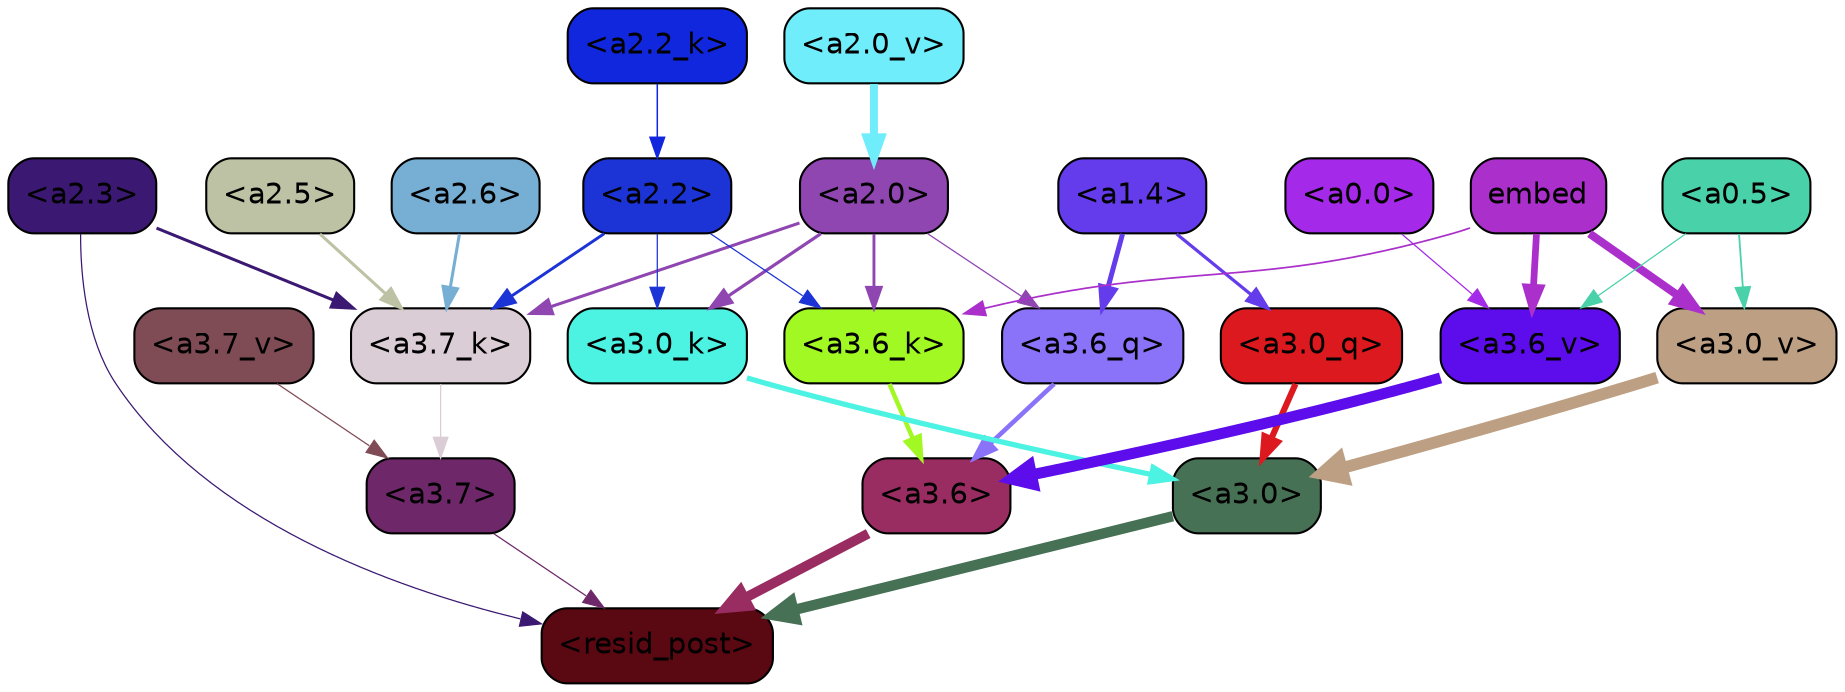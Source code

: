 strict digraph "" {
	graph [bgcolor=transparent,
		layout=dot,
		overlap=false,
		splines=true
	];
	"<a3.7>"	[color=black,
		fillcolor="#6e286a",
		fontname=Helvetica,
		shape=box,
		style="filled, rounded"];
	"<resid_post>"	[color=black,
		fillcolor="#5a0811",
		fontname=Helvetica,
		shape=box,
		style="filled, rounded"];
	"<a3.7>" -> "<resid_post>"	[color="#6e286a",
		penwidth=0.6];
	"<a3.6>"	[color=black,
		fillcolor="#992d62",
		fontname=Helvetica,
		shape=box,
		style="filled, rounded"];
	"<a3.6>" -> "<resid_post>"	[color="#992d62",
		penwidth=4.749041676521301];
	"<a3.0>"	[color=black,
		fillcolor="#477155",
		fontname=Helvetica,
		shape=box,
		style="filled, rounded"];
	"<a3.0>" -> "<resid_post>"	[color="#477155",
		penwidth=5.004215121269226];
	"<a2.3>"	[color=black,
		fillcolor="#3b1972",
		fontname=Helvetica,
		shape=box,
		style="filled, rounded"];
	"<a2.3>" -> "<resid_post>"	[color="#3b1972",
		penwidth=0.6];
	"<a3.7_k>"	[color=black,
		fillcolor="#dbcdd6",
		fontname=Helvetica,
		shape=box,
		style="filled, rounded"];
	"<a2.3>" -> "<a3.7_k>"	[color="#3b1972",
		penwidth=1.4559586644172668];
	"<a3.6_q>"	[color=black,
		fillcolor="#8b73f9",
		fontname=Helvetica,
		shape=box,
		style="filled, rounded"];
	"<a3.6_q>" -> "<a3.6>"	[color="#8b73f9",
		penwidth=2.199681341648102];
	"<a3.0_q>"	[color=black,
		fillcolor="#dc191e",
		fontname=Helvetica,
		shape=box,
		style="filled, rounded"];
	"<a3.0_q>" -> "<a3.0>"	[color="#dc191e",
		penwidth=2.9459195733070374];
	"<a3.7_k>" -> "<a3.7>"	[color="#dbcdd6",
		penwidth=0.6];
	"<a3.6_k>"	[color=black,
		fillcolor="#a1f823",
		fontname=Helvetica,
		shape=box,
		style="filled, rounded"];
	"<a3.6_k>" -> "<a3.6>"	[color="#a1f823",
		penwidth=2.13908451795578];
	"<a3.0_k>"	[color=black,
		fillcolor="#4cf3e3",
		fontname=Helvetica,
		shape=box,
		style="filled, rounded"];
	"<a3.0_k>" -> "<a3.0>"	[color="#4cf3e3",
		penwidth=2.520303964614868];
	"<a3.7_v>"	[color=black,
		fillcolor="#7f4c56",
		fontname=Helvetica,
		shape=box,
		style="filled, rounded"];
	"<a3.7_v>" -> "<a3.7>"	[color="#7f4c56",
		penwidth=0.6];
	"<a3.6_v>"	[color=black,
		fillcolor="#5d0deb",
		fontname=Helvetica,
		shape=box,
		style="filled, rounded"];
	"<a3.6_v>" -> "<a3.6>"	[color="#5d0deb",
		penwidth=5.297133803367615];
	"<a3.0_v>"	[color=black,
		fillcolor="#bd9f83",
		fontname=Helvetica,
		shape=box,
		style="filled, rounded"];
	"<a3.0_v>" -> "<a3.0>"	[color="#bd9f83",
		penwidth=5.680712580680847];
	"<a2.0>"	[color=black,
		fillcolor="#8f46b1",
		fontname=Helvetica,
		shape=box,
		style="filled, rounded"];
	"<a2.0>" -> "<a3.6_q>"	[color="#8f46b1",
		penwidth=0.6];
	"<a2.0>" -> "<a3.7_k>"	[color="#8f46b1",
		penwidth=1.4582423567771912];
	"<a2.0>" -> "<a3.6_k>"	[color="#8f46b1",
		penwidth=1.3792681694030762];
	"<a2.0>" -> "<a3.0_k>"	[color="#8f46b1",
		penwidth=1.5433646440505981];
	"<a1.4>"	[color=black,
		fillcolor="#643cec",
		fontname=Helvetica,
		shape=box,
		style="filled, rounded"];
	"<a1.4>" -> "<a3.6_q>"	[color="#643cec",
		penwidth=2.407962203025818];
	"<a1.4>" -> "<a3.0_q>"	[color="#643cec",
		penwidth=1.5490156412124634];
	"<a2.6>"	[color=black,
		fillcolor="#77aed3",
		fontname=Helvetica,
		shape=box,
		style="filled, rounded"];
	"<a2.6>" -> "<a3.7_k>"	[color="#77aed3",
		penwidth=1.468173325061798];
	"<a2.5>"	[color=black,
		fillcolor="#bdc2a4",
		fontname=Helvetica,
		shape=box,
		style="filled, rounded"];
	"<a2.5>" -> "<a3.7_k>"	[color="#bdc2a4",
		penwidth=1.457568109035492];
	"<a2.2>"	[color=black,
		fillcolor="#1c33d6",
		fontname=Helvetica,
		shape=box,
		style="filled, rounded"];
	"<a2.2>" -> "<a3.7_k>"	[color="#1c33d6",
		penwidth=1.4199435114860535];
	"<a2.2>" -> "<a3.6_k>"	[color="#1c33d6",
		penwidth=0.6];
	"<a2.2>" -> "<a3.0_k>"	[color="#1c33d6",
		penwidth=0.6];
	embed	[color=black,
		fillcolor="#ab30cb",
		fontname=Helvetica,
		shape=box,
		style="filled, rounded"];
	embed -> "<a3.6_k>"	[color="#ab30cb",
		penwidth=0.8273519277572632];
	embed -> "<a3.6_v>"	[color="#ab30cb",
		penwidth=3.2414157912135124];
	embed -> "<a3.0_v>"	[color="#ab30cb",
		penwidth=3.929257571697235];
	"<a0.5>"	[color=black,
		fillcolor="#49d1aa",
		fontname=Helvetica,
		shape=box,
		style="filled, rounded"];
	"<a0.5>" -> "<a3.6_v>"	[color="#49d1aa",
		penwidth=0.6];
	"<a0.5>" -> "<a3.0_v>"	[color="#49d1aa",
		penwidth=0.8535017371177673];
	"<a0.0>"	[color=black,
		fillcolor="#a529e8",
		fontname=Helvetica,
		shape=box,
		style="filled, rounded"];
	"<a0.0>" -> "<a3.6_v>"	[color="#a529e8",
		penwidth=0.6];
	"<a2.2_k>"	[color=black,
		fillcolor="#1127de",
		fontname=Helvetica,
		shape=box,
		style="filled, rounded"];
	"<a2.2_k>" -> "<a2.2>"	[color="#1127de",
		penwidth=0.7200896441936493];
	"<a2.0_v>"	[color=black,
		fillcolor="#6fedfb",
		fontname=Helvetica,
		shape=box,
		style="filled, rounded"];
	"<a2.0_v>" -> "<a2.0>"	[color="#6fedfb",
		penwidth=3.7890332341194153];
}
